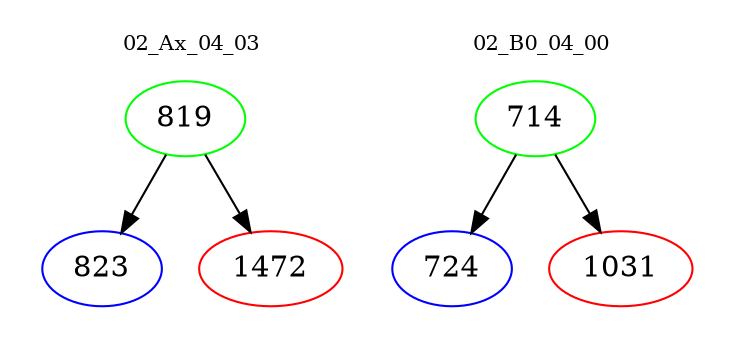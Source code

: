digraph{
subgraph cluster_0 {
color = white
label = "02_Ax_04_03";
fontsize=10;
T0_819 [label="819", color="green"]
T0_819 -> T0_823 [color="black"]
T0_823 [label="823", color="blue"]
T0_819 -> T0_1472 [color="black"]
T0_1472 [label="1472", color="red"]
}
subgraph cluster_1 {
color = white
label = "02_B0_04_00";
fontsize=10;
T1_714 [label="714", color="green"]
T1_714 -> T1_724 [color="black"]
T1_724 [label="724", color="blue"]
T1_714 -> T1_1031 [color="black"]
T1_1031 [label="1031", color="red"]
}
}
